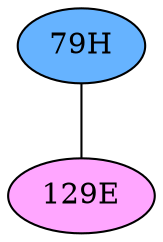 // The Round Table
graph {
	"79H" [fillcolor="#66B3FF" style=radial]
	"129E" [fillcolor="#FFA6FF" style=radial]
	"79H" -- "129E" [penwidth=1]
}
